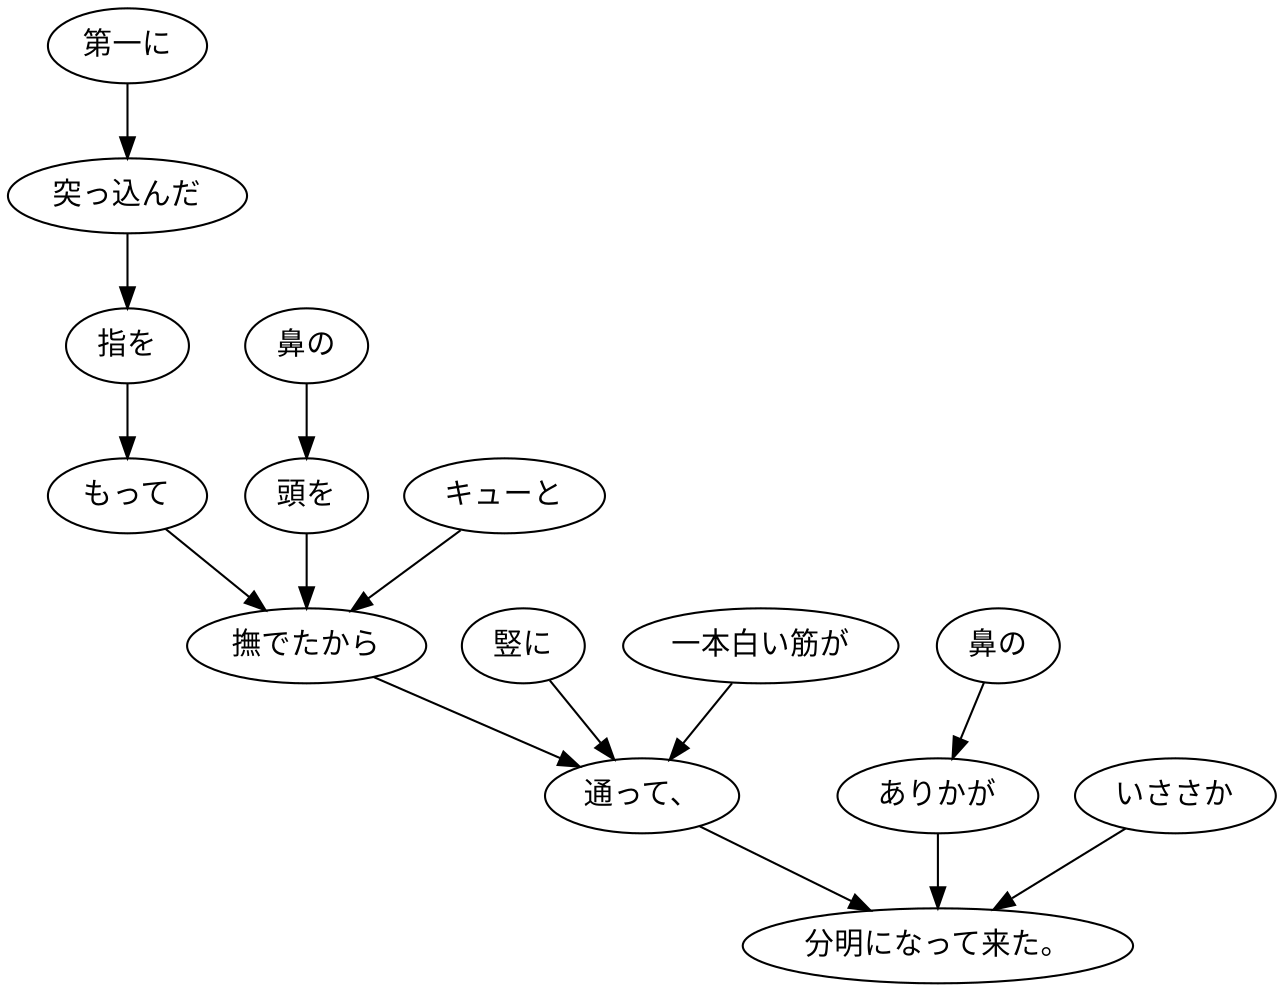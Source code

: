 digraph graph6476 {
	node0 [label="第一に"];
	node1 [label="突っ込んだ"];
	node2 [label="指を"];
	node3 [label="もって"];
	node4 [label="鼻の"];
	node5 [label="頭を"];
	node6 [label="キューと"];
	node7 [label="撫でたから"];
	node8 [label="竪に"];
	node9 [label="一本白い筋が"];
	node10 [label="通って、"];
	node11 [label="鼻の"];
	node12 [label="ありかが"];
	node13 [label="いささか"];
	node14 [label="分明になって来た。"];
	node0 -> node1;
	node1 -> node2;
	node2 -> node3;
	node3 -> node7;
	node4 -> node5;
	node5 -> node7;
	node6 -> node7;
	node7 -> node10;
	node8 -> node10;
	node9 -> node10;
	node10 -> node14;
	node11 -> node12;
	node12 -> node14;
	node13 -> node14;
}
